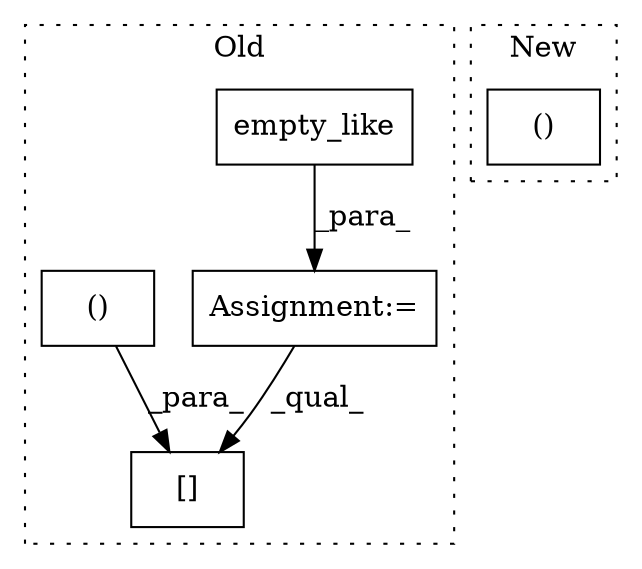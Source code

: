 digraph G {
subgraph cluster0 {
1 [label="empty_like" a="32" s="1218,1243" l="11,1" shape="box"];
3 [label="Assignment:=" a="7" s="1217" l="1" shape="box"];
4 [label="[]" a="2" s="2565,2665" l="11,2" shape="box"];
5 [label="()" a="106" s="2576" l="89" shape="box"];
label = "Old";
style="dotted";
}
subgraph cluster1 {
2 [label="()" a="106" s="996" l="59" shape="box"];
label = "New";
style="dotted";
}
1 -> 3 [label="_para_"];
3 -> 4 [label="_qual_"];
5 -> 4 [label="_para_"];
}